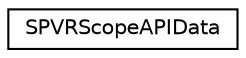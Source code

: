 digraph "Graphical Class Hierarchy"
{
  edge [fontname="Helvetica",fontsize="10",labelfontname="Helvetica",labelfontsize="10"];
  node [fontname="Helvetica",fontsize="10",shape=record];
  rankdir="LR";
  Node1 [label="SPVRScopeAPIData",height=0.2,width=0.4,color="black", fillcolor="white", style="filled",URL="$struct_s_p_v_r_scope_a_p_i_data.html"];
}

